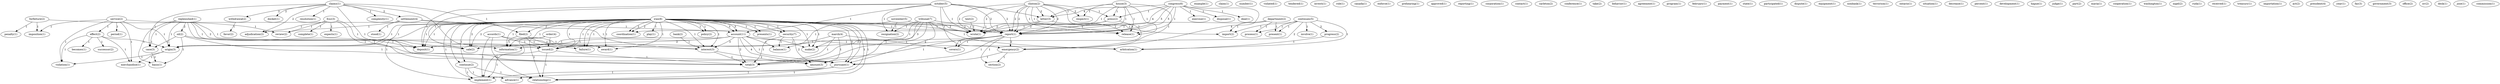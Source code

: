 digraph G {
  forfeiture [ label="forfeiture(2)" ];
  imposition [ label="imposition(1)" ];
  penalty [ label="penalty(1)" ];
  review [ label="review(2)" ];
  example [ label="example(1)" ];
  replenished [ label="replenished(1)" ];
  oil [ label="oil(2)" ];
  case [ label="case(3)" ];
  basis [ label="basis(1)" ];
  deposit [ label="deposit(1)" ];
  pursuant [ label="pursuant(1)" ];
  origin [ label="origin(3)" ];
  interest [ label="interest(3)" ];
  sale [ label="sale(2)" ];
  claim [ label="claim(1)" ];
  number [ label="number(1)" ];
  claims [ label="claims(1)" ];
  docket [ label="docket(1)" ];
  withdrawal [ label="withdrawal(2)" ];
  settlement [ label="settlement(4)" ];
  resolution [ label="resolution(1)" ];
  filed [ label="filed(2)" ];
  adjudication [ label="adjudication(2)" ];
  complexity [ label="complexity(1)" ];
  information [ label="information(1)" ];
  total [ label="total(3)" ];
  violated [ label="violated(1)" ];
  tendered [ label="tendered(1)" ];
  investi [ label="investi(1)" ];
  clinton [ label="clinton(1)" ];
  respect [ label="respect(1)" ];
  report [ label="report(8)" ];
  emergency [ label="emergency(2)" ];
  letter [ label="letter(3)" ];
  press [ label="press(2)" ];
  report [ label="report(1)" ];
  release [ label="release(1)" ];
  wrote [ label="wrote(1)" ];
  role [ label="role(1)" ];
  canada [ label="canada(1)" ];
  enforce [ label="enforce(1)" ];
  continues [ label="continues(5)" ];
  progress [ label="progress(2)" ];
  present [ label="present(1)" ];
  import [ label="import(2)" ];
  arbitration [ label="arbitration(1)" ];
  make [ label="make(2)" ];
  process [ label="process(1)" ];
  involve [ label="involve(1)" ];
  house [ label="house(3)" ];
  prehearing [ label="prehearing(1)" ];
  approved [ label="approved(1)" ];
  congress [ label="congress(6)" ];
  deal [ label="deal(1)" ];
  exercise [ label="exercise(1)" ];
  disposal [ label="disposal(1)" ];
  october [ label="october(5)" ];
  account [ label="account(11)" ];
  resignation [ label="resignation(2)" ];
  reporting [ label="reporting(1)" ];
  section [ label="section(2)" ];
  covers [ label="covers(1)" ];
  fcsc [ label="fcsc(3)" ];
  complete [ label="complete(1)" ];
  expects [ label="expects(1)" ];
  issued [ label="issued(2)" ];
  corporation [ label="corporation(1)" ];
  contact [ label="contact(1)" ];
  carleton [ label="carleton(2)" ];
  conference [ label="conference(1)" ];
  tribunal [ label="tribunal(7)" ];
  amount [ label="amount(3)" ];
  department [ label="department(2)" ];
  coordination [ label="coordination(1)" ];
  take [ label="take(2)" ];
  behavior [ label="behavior(1)" ];
  agreement [ label="agreement(1)" ];
  favor [ label="favor(2)" ];
  stood [ label="stood(1)" ];
  program [ label="program(1)" ];
  february [ label="february(1)" ];
  service [ label="service(2)" ];
  period [ label="period(1)" ];
  effect [ label="effect(2)" ];
  merchandise [ label="merchandise(1)" ];
  violation [ label="violation(1)" ];
  payment [ label="payment(1)" ];
  state [ label="state(1)" ];
  participated [ label="participated(1)" ];
  dispute [ label="dispute(1)" ];
  equipment [ label="equipment(1)" ];
  nonbank [ label="nonbank(1)" ];
  terrorism [ label="terrorism(1)" ];
  ontario [ label="ontario(1)" ];
  situation [ label="situation(1)" ];
  decrease [ label="decrease(1)" ];
  iran [ label="iran(1)" ];
  play [ label="play(1)" ];
  continue [ label="continue(2)" ];
  failure [ label="failure(1)" ];
  policy [ label="policy(2)" ];
  security [ label="security(7)" ];
  award [ label="award(1)" ];
  implement [ label="implement(1)" ];
  presents [ label="presents(1)" ];
  relationship [ label="relationship(1)" ];
  percent [ label="percent(1)" ];
  development [ label="development(1)" ];
  iran [ label="iran(8)" ];
  balance [ label="balance(1)" ];
  hague [ label="hague(1)" ];
  judge [ label="judge(1)" ];
  clinton [ label="clinton(2)" ];
  part [ label="part(2)" ];
  maria [ label="maria(1)" ];
  advance [ label="advance(1)" ];
  cooperation [ label="cooperation(1)" ];
  bank [ label="bank(2)" ];
  washington [ label="washington(1)" ];
  becomes [ label="becomes(1)" ];
  successor [ label="successor(2)" ];
  november [ label="november(5)" ];
  text [ label="text(2)" ];
  accords [ label="accords(1)" ];
  march [ label="march(4)" ];
  nigel [ label="nigel(2)" ];
  ruda [ label="ruda(1)" ];
  received [ label="received(1)" ];
  treasury [ label="treasury(1)" ];
  importation [ label="importation(1)" ];
  act [ label="act(2)" ];
  president [ label="president(4)" ];
  year [ label="year(1)" ];
  order [ label="order(4)" ];
  fac [ label="fac(3)" ];
  government [ label="government(3)" ];
  office [ label="office(2)" ];
  nv [ label="nv(2)" ];
  desk [ label="desk(1)" ];
  jose [ label="jose(1)" ];
  commission [ label="commission(1)" ];
  ruda [ label="ruda(1)" ];
  forfeiture -> imposition [ label="1" ];
  forfeiture -> penalty [ label="1" ];
  forfeiture -> review [ label="1" ];
  replenished -> oil [ label="2" ];
  replenished -> case [ label="1" ];
  replenished -> basis [ label="1" ];
  replenished -> deposit [ label="1" ];
  replenished -> pursuant [ label="1" ];
  replenished -> origin [ label="1" ];
  replenished -> interest [ label="1" ];
  replenished -> sale [ label="2" ];
  claims -> case [ label="1" ];
  claims -> docket [ label="2" ];
  claims -> withdrawal [ label="2" ];
  claims -> settlement [ label="2" ];
  claims -> resolution [ label="1" ];
  claims -> filed [ label="1" ];
  claims -> adjudication [ label="2" ];
  claims -> complexity [ label="1" ];
  claims -> information [ label="1" ];
  claims -> total [ label="1" ];
  oil -> case [ label="1" ];
  oil -> basis [ label="1" ];
  oil -> deposit [ label="1" ];
  oil -> pursuant [ label="1" ];
  clinton -> respect [ label="2" ];
  clinton -> report [ label="2" ];
  clinton -> emergency [ label="2" ];
  clinton -> letter [ label="2" ];
  clinton -> press [ label="1" ];
  clinton -> report [ label="2" ];
  clinton -> release [ label="1" ];
  clinton -> wrote [ label="2" ];
  case -> basis [ label="2" ];
  continues -> progress [ label="2" ];
  continues -> present [ label="1" ];
  continues -> import [ label="1" ];
  continues -> arbitration [ label="1" ];
  continues -> make [ label="2" ];
  continues -> process [ label="1" ];
  continues -> involve [ label="1" ];
  house -> respect [ label="1" ];
  house -> report [ label="1" ];
  house -> emergency [ label="1" ];
  house -> letter [ label="1" ];
  house -> press [ label="1" ];
  house -> report [ label="1" ];
  house -> release [ label="1" ];
  house -> wrote [ label="1" ];
  congress -> report [ label="5" ];
  congress -> deal [ label="1" ];
  congress -> emergency [ label="4" ];
  congress -> letter [ label="4" ];
  congress -> press [ label="1" ];
  congress -> exercise [ label="1" ];
  congress -> disposal [ label="1" ];
  congress -> report [ label="5" ];
  congress -> release [ label="1" ];
  congress -> wrote [ label="4" ];
  october -> report [ label="2" ];
  october -> emergency [ label="1" ];
  october -> letter [ label="1" ];
  october -> account [ label="1" ];
  october -> deposit [ label="1" ];
  october -> report [ label="2" ];
  october -> resignation [ label="1" ];
  october -> wrote [ label="1" ];
  october -> sale [ label="1" ];
  report -> emergency [ label="2" ];
  report -> section [ label="1" ];
  report -> pursuant [ label="1" ];
  report -> covers [ label="1" ];
  report -> total [ label="1" ];
  fcsc -> complete [ label="1" ];
  fcsc -> adjudication [ label="1" ];
  fcsc -> expects [ label="1" ];
  fcsc -> review [ label="1" ];
  fcsc -> issued [ label="1" ];
  fcsc -> total [ label="1" ];
  progress -> arbitration [ label="1" ];
  tribunal -> arbitration [ label="1" ];
  tribunal -> make [ label="3" ];
  tribunal -> pursuant [ label="2" ];
  tribunal -> report [ label="1" ];
  tribunal -> amount [ label="1" ];
  tribunal -> resignation [ label="1" ];
  tribunal -> issued [ label="1" ];
  tribunal -> total [ label="2" ];
  department -> present [ label="1" ];
  department -> import [ label="1" ];
  department -> process [ label="1" ];
  department -> coordination [ label="1" ];
  emergency -> section [ label="1" ];
  emergency -> pursuant [ label="1" ];
  withdrawal -> favor [ label="1" ];
  settlement -> stood [ label="1" ];
  settlement -> account [ label="1" ];
  settlement -> review [ label="1" ];
  settlement -> interest [ label="1" ];
  service -> imposition [ label="1" ];
  service -> import [ label="1" ];
  service -> period [ label="1" ];
  service -> effect [ label="1" ];
  service -> origin [ label="1" ];
  service -> merchandise [ label="1" ];
  service -> violation [ label="1" ];
  letter -> report [ label="2" ];
  letter -> release [ label="1" ];
  letter -> wrote [ label="2" ];
  press -> report [ label="1" ];
  press -> release [ label="1" ];
  press -> wrote [ label="1" ];
  iran -> play [ label="1" ];
  iran -> filed [ label="2" ];
  iran -> account [ label="3" ];
  iran -> continue [ label="1" ];
  iran -> make [ label="1" ];
  iran -> deposit [ label="1" ];
  iran -> pursuant [ label="3" ];
  iran -> failure [ label="1" ];
  iran -> policy [ label="1" ];
  iran -> origin [ label="1" ];
  iran -> report [ label="1" ];
  iran -> interest [ label="1" ];
  iran -> security [ label="1" ];
  iran -> information [ label="1" ];
  iran -> wrote [ label="1" ];
  iran -> sale [ label="2" ];
  iran -> award [ label="1" ];
  iran -> issued [ label="1" ];
  iran -> coordination [ label="2" ];
  iran -> implement [ label="1" ];
  iran -> presents [ label="1" ];
  iran -> relationship [ label="1" ];
  filed -> failure [ label="1" ];
  filed -> information [ label="1" ];
  filed -> award [ label="1" ];
  iran -> account [ label="3" ];
  iran -> continue [ label="1" ];
  iran -> make [ label="1" ];
  iran -> deposit [ label="1" ];
  iran -> pursuant [ label="3" ];
  iran -> failure [ label="1" ];
  iran -> policy [ label="1" ];
  iran -> origin [ label="1" ];
  iran -> report [ label="1" ];
  iran -> interest [ label="1" ];
  iran -> security [ label="1" ];
  iran -> information [ label="1" ];
  iran -> wrote [ label="1" ];
  iran -> sale [ label="2" ];
  iran -> award [ label="1" ];
  iran -> issued [ label="1" ];
  iran -> coordination [ label="2" ];
  iran -> implement [ label="1" ];
  iran -> presents [ label="1" ];
  iran -> relationship [ label="1" ];
  account -> arbitration [ label="1" ];
  account -> make [ label="1" ];
  account -> deposit [ label="1" ];
  account -> pursuant [ label="1" ];
  account -> origin [ label="1" ];
  account -> interest [ label="3" ];
  account -> amount [ label="4" ];
  account -> balance [ label="1" ];
  account -> sale [ label="2" ];
  account -> total [ label="2" ];
  clinton -> report [ label="2" ];
  clinton -> release [ label="1" ];
  clinton -> wrote [ label="2" ];
  continue -> advance [ label="1" ];
  continue -> implement [ label="1" ];
  continue -> relationship [ label="1" ];
  pursuant -> advance [ label="1" ];
  pursuant -> implement [ label="1" ];
  pursuant -> relationship [ label="1" ];
  bank -> interest [ label="1" ];
  effect -> origin [ label="1" ];
  effect -> merchandise [ label="1" ];
  effect -> becomes [ label="1" ];
  effect -> successor [ label="1" ];
  effect -> violation [ label="1" ];
  origin -> merchandise [ label="1" ];
  origin -> violation [ label="1" ];
  report -> covers [ label="1" ];
  report -> total [ label="1" ];
  november -> information [ label="1" ];
  november -> resignation [ label="1" ];
  november -> wrote [ label="2" ];
  interest -> amount [ label="2" ];
  interest -> total [ label="1" ];
  text -> wrote [ label="1" ];
  accords -> award [ label="1" ];
  accords -> issued [ label="1" ];
  accords -> implement [ label="1" ];
  accords -> relationship [ label="1" ];
  march -> amount [ label="1" ];
  march -> balance [ label="1" ];
  march -> covers [ label="1" ];
  march -> total [ label="1" ];
  security -> amount [ label="2" ];
  security -> balance [ label="1" ];
  security -> total [ label="1" ];
  order -> issued [ label="2" ];
  order -> implement [ label="1" ];
  order -> relationship [ label="1" ];
  issued -> total [ label="1" ];
  issued -> implement [ label="1" ];
  issued -> relationship [ label="1" ];
}
